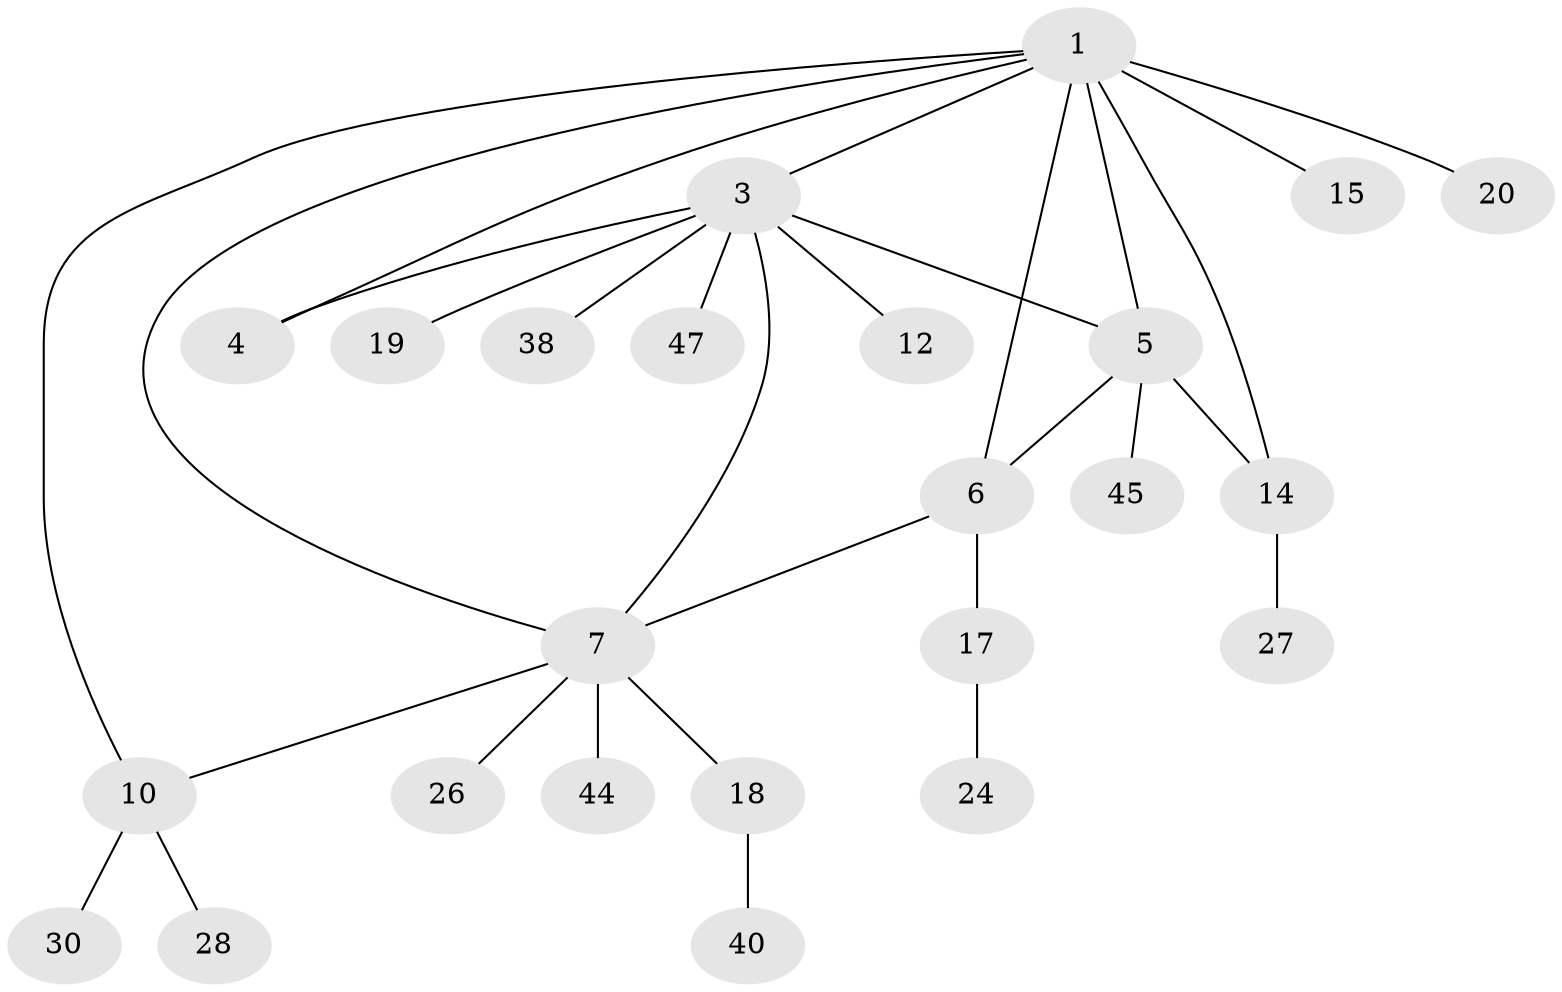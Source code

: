 // original degree distribution, {3: 0.061224489795918366, 4: 0.02040816326530612, 10: 0.02040816326530612, 2: 0.22448979591836735, 5: 0.061224489795918366, 6: 0.04081632653061224, 7: 0.04081632653061224, 1: 0.5306122448979592}
// Generated by graph-tools (version 1.1) at 2025/15/03/09/25 04:15:55]
// undirected, 24 vertices, 30 edges
graph export_dot {
graph [start="1"]
  node [color=gray90,style=filled];
  1 [super="+2"];
  3 [super="+29+11+36+42"];
  4;
  5;
  6 [super="+25+13"];
  7 [super="+8"];
  10 [super="+32"];
  12;
  14 [super="+49"];
  15 [super="+21+31+39+16"];
  17 [super="+22+48+34+23"];
  18;
  19;
  20;
  24;
  26 [super="+46"];
  27;
  28 [super="+35"];
  30;
  38;
  40;
  44;
  45;
  47;
  1 -- 7;
  1 -- 15 [weight=2];
  1 -- 3;
  1 -- 4;
  1 -- 5;
  1 -- 6;
  1 -- 10;
  1 -- 14;
  1 -- 20;
  3 -- 4;
  3 -- 5;
  3 -- 12;
  3 -- 19;
  3 -- 38;
  3 -- 47;
  3 -- 7;
  5 -- 6;
  5 -- 14;
  5 -- 45;
  6 -- 7;
  6 -- 17;
  7 -- 10;
  7 -- 18;
  7 -- 26;
  7 -- 44;
  10 -- 28;
  10 -- 30;
  14 -- 27;
  17 -- 24;
  18 -- 40;
}
